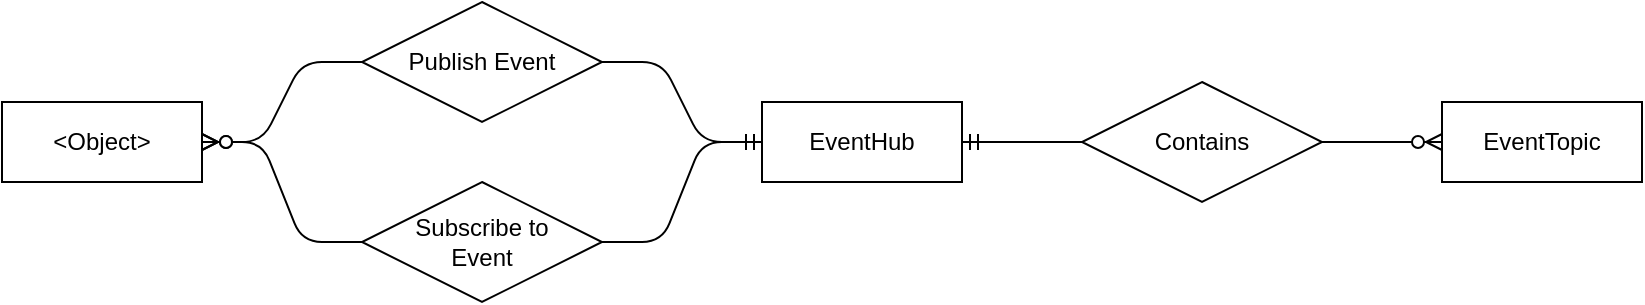 <mxfile version="13.6.2" type="device"><diagram id="Y4OGi90KesU6PwuPI5Er" name="Page-1"><mxGraphModel dx="1422" dy="822" grid="1" gridSize="10" guides="1" tooltips="1" connect="1" arrows="1" fold="1" page="1" pageScale="1" pageWidth="850" pageHeight="1100" math="0" shadow="0"><root><mxCell id="0"/><mxCell id="1" parent="0"/><mxCell id="CJ2HY51D0G0FSfu_9d0Y-4" value="EventHub" style="whiteSpace=wrap;html=1;align=center;" vertex="1" parent="1"><mxGeometry x="400" y="70" width="100" height="40" as="geometry"/></mxCell><mxCell id="CJ2HY51D0G0FSfu_9d0Y-6" value="Contains" style="shape=rhombus;perimeter=rhombusPerimeter;whiteSpace=wrap;html=1;align=center;" vertex="1" parent="1"><mxGeometry x="560" y="60" width="120" height="60" as="geometry"/></mxCell><mxCell id="CJ2HY51D0G0FSfu_9d0Y-7" value="EventTopic" style="whiteSpace=wrap;html=1;align=center;" vertex="1" parent="1"><mxGeometry x="740" y="70" width="100" height="40" as="geometry"/></mxCell><mxCell id="CJ2HY51D0G0FSfu_9d0Y-8" value="" style="edgeStyle=entityRelationEdgeStyle;fontSize=12;html=1;endArrow=ERzeroToMany;endFill=1;entryX=0;entryY=0.5;entryDx=0;entryDy=0;exitX=1;exitY=0.5;exitDx=0;exitDy=0;" edge="1" parent="1" source="CJ2HY51D0G0FSfu_9d0Y-6" target="CJ2HY51D0G0FSfu_9d0Y-7"><mxGeometry width="100" height="100" relative="1" as="geometry"><mxPoint x="580" y="250" as="sourcePoint"/><mxPoint x="680" y="370" as="targetPoint"/></mxGeometry></mxCell><mxCell id="CJ2HY51D0G0FSfu_9d0Y-10" value="" style="edgeStyle=entityRelationEdgeStyle;fontSize=12;html=1;endArrow=none;startArrow=ERmandOne;endFill=0;exitX=1;exitY=0.5;exitDx=0;exitDy=0;entryX=0;entryY=0.5;entryDx=0;entryDy=0;" edge="1" parent="1" source="CJ2HY51D0G0FSfu_9d0Y-4" target="CJ2HY51D0G0FSfu_9d0Y-6"><mxGeometry width="100" height="100" relative="1" as="geometry"><mxPoint x="500" y="230" as="sourcePoint"/><mxPoint x="600" y="130" as="targetPoint"/></mxGeometry></mxCell><mxCell id="CJ2HY51D0G0FSfu_9d0Y-12" value="&amp;lt;Object&amp;gt;" style="whiteSpace=wrap;html=1;align=center;" vertex="1" parent="1"><mxGeometry x="20" y="70" width="100" height="40" as="geometry"/></mxCell><mxCell id="CJ2HY51D0G0FSfu_9d0Y-14" value="Publish Event" style="shape=rhombus;perimeter=rhombusPerimeter;whiteSpace=wrap;html=1;align=center;" vertex="1" parent="1"><mxGeometry x="200" y="20" width="120" height="60" as="geometry"/></mxCell><mxCell id="CJ2HY51D0G0FSfu_9d0Y-15" value="Subscribe to &lt;br&gt;Event" style="shape=rhombus;perimeter=rhombusPerimeter;whiteSpace=wrap;html=1;align=center;" vertex="1" parent="1"><mxGeometry x="200" y="110" width="120" height="60" as="geometry"/></mxCell><mxCell id="CJ2HY51D0G0FSfu_9d0Y-16" value="" style="edgeStyle=entityRelationEdgeStyle;fontSize=12;html=1;endArrow=none;endFill=0;startArrow=ERzeroToMany;exitX=1;exitY=0.5;exitDx=0;exitDy=0;entryX=0;entryY=0.5;entryDx=0;entryDy=0;" edge="1" parent="1" source="CJ2HY51D0G0FSfu_9d0Y-12" target="CJ2HY51D0G0FSfu_9d0Y-14"><mxGeometry width="100" height="100" relative="1" as="geometry"><mxPoint x="370" y="360" as="sourcePoint"/><mxPoint x="470" y="260" as="targetPoint"/></mxGeometry></mxCell><mxCell id="CJ2HY51D0G0FSfu_9d0Y-17" value="" style="edgeStyle=entityRelationEdgeStyle;fontSize=12;html=1;endArrow=none;endFill=0;startArrow=ERzeroToMany;exitX=1;exitY=0.5;exitDx=0;exitDy=0;entryX=0;entryY=0.5;entryDx=0;entryDy=0;" edge="1" parent="1" source="CJ2HY51D0G0FSfu_9d0Y-12" target="CJ2HY51D0G0FSfu_9d0Y-15"><mxGeometry width="100" height="100" relative="1" as="geometry"><mxPoint x="130" y="100" as="sourcePoint"/><mxPoint x="190" y="70" as="targetPoint"/></mxGeometry></mxCell><mxCell id="CJ2HY51D0G0FSfu_9d0Y-18" value="" style="edgeStyle=entityRelationEdgeStyle;fontSize=12;html=1;endArrow=ERmandOne;exitX=1;exitY=0.5;exitDx=0;exitDy=0;entryX=0;entryY=0.5;entryDx=0;entryDy=0;" edge="1" parent="1" source="CJ2HY51D0G0FSfu_9d0Y-15" target="CJ2HY51D0G0FSfu_9d0Y-4"><mxGeometry width="100" height="100" relative="1" as="geometry"><mxPoint x="540" y="370" as="sourcePoint"/><mxPoint x="640" y="270" as="targetPoint"/></mxGeometry></mxCell><mxCell id="CJ2HY51D0G0FSfu_9d0Y-19" value="" style="edgeStyle=entityRelationEdgeStyle;fontSize=12;html=1;endArrow=ERmandOne;exitX=1;exitY=0.5;exitDx=0;exitDy=0;entryX=0;entryY=0.5;entryDx=0;entryDy=0;" edge="1" parent="1" source="CJ2HY51D0G0FSfu_9d0Y-14" target="CJ2HY51D0G0FSfu_9d0Y-4"><mxGeometry width="100" height="100" relative="1" as="geometry"><mxPoint x="330" y="150" as="sourcePoint"/><mxPoint x="410" y="160" as="targetPoint"/></mxGeometry></mxCell></root></mxGraphModel></diagram></mxfile>